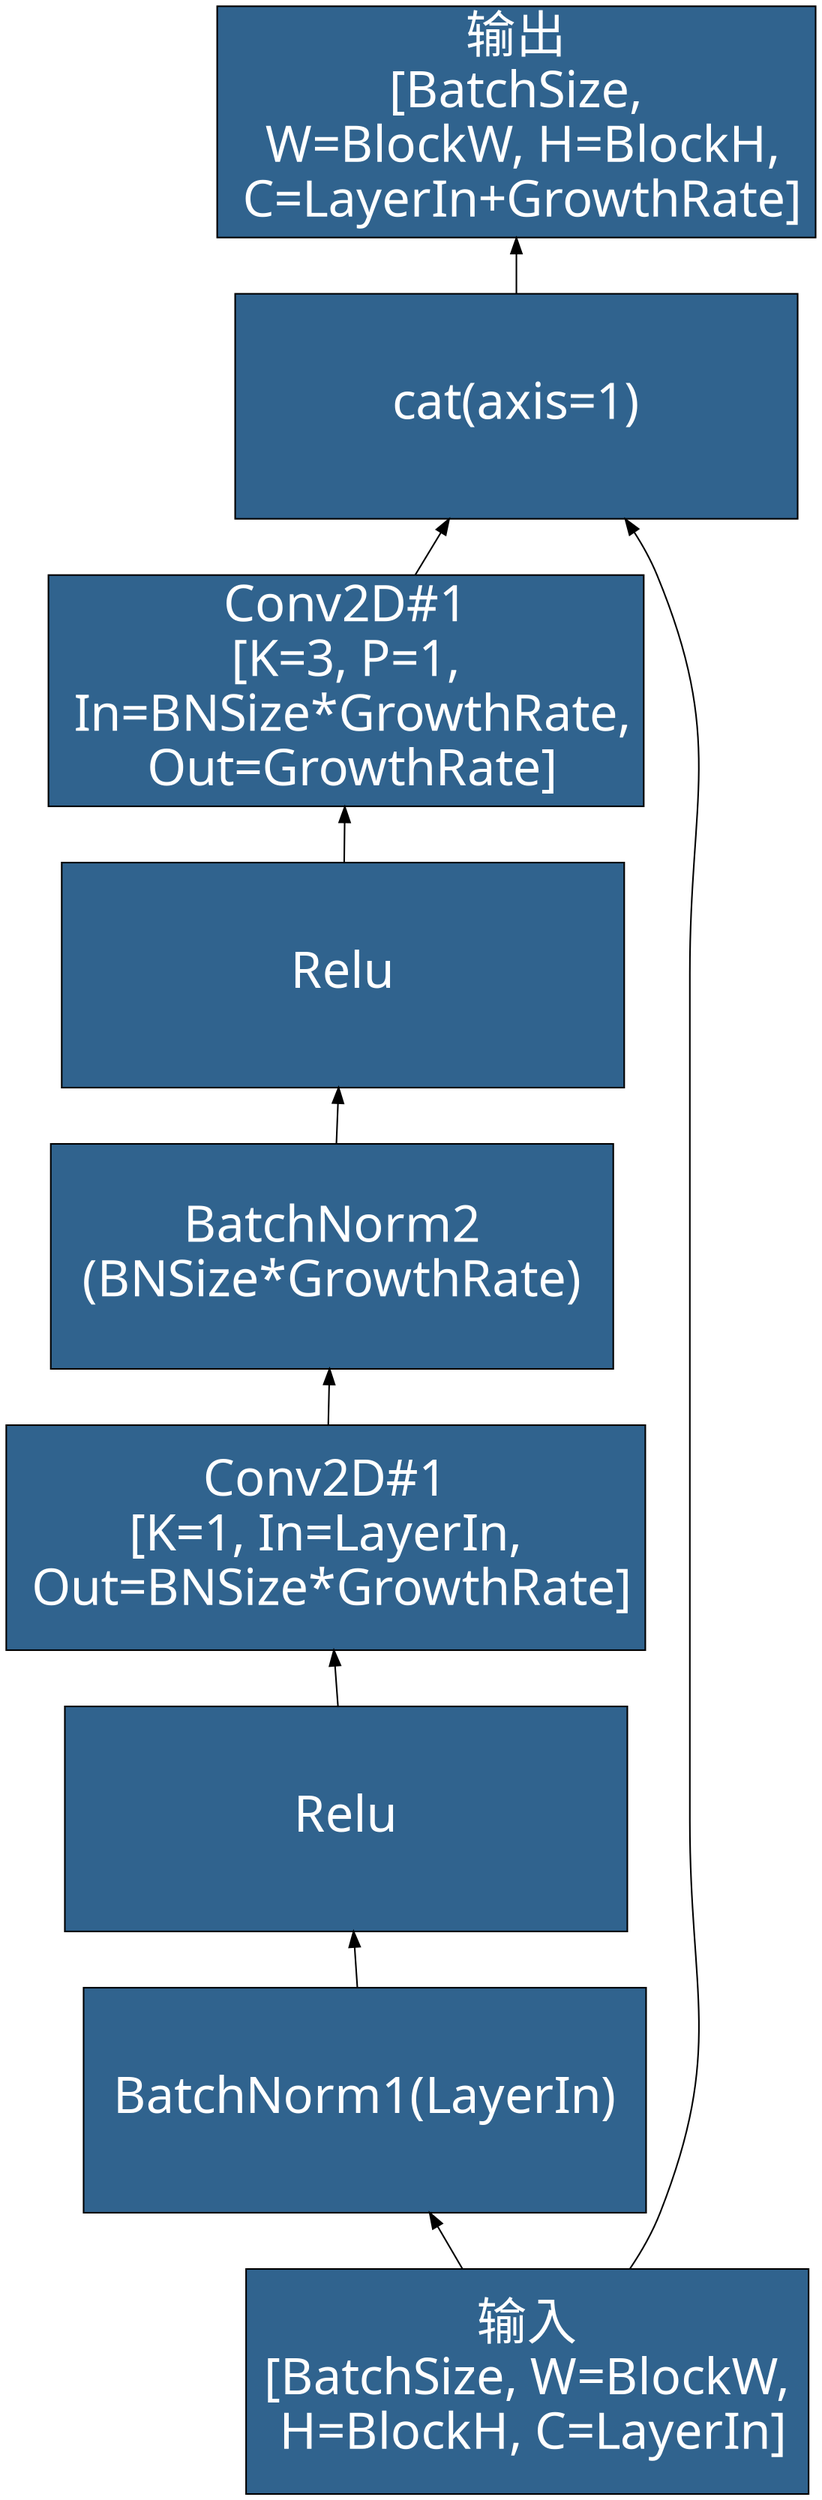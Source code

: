 digraph DenseLayer {
	rankdir=BT
    node [
		style=filled, 
		color=Black
		fontcolor=White, 
		fillcolor="#30638e", 
		fontname="SimHei",
		fontsize=32,
		width=5, height=2,
		shape="box",
	]
    inp [label="输入\n[BatchSize, W=BlockW,\n H=BlockH, C=LayerIn]"]
    bn1 [label="BatchNorm1(LayerIn)"]
    relu1  [label="Relu"]
    conv1 [label="Conv2D#1\n[K=1, In=LayerIn,\n Out=BNSize*GrowthRate]"]
    bn2 [label="BatchNorm2\n(BNSize*GrowthRate)"]
    relu2  [label="Relu"]
    conv2 [label="Conv2D#1\n[K=3, P=1,\n In=BNSize*GrowthRate,\n Out=GrowthRate]"]
    cat [label="cat(axis=1)"]
    oup [label="输出\n[BatchSize,\n W=BlockW, H=BlockH,\n C=LayerIn+GrowthRate]"]

    inp -> bn1 -> relu1 -> conv1 -> bn2 -> relu2 -> conv2 -> cat -> oup
    inp -> cat
}